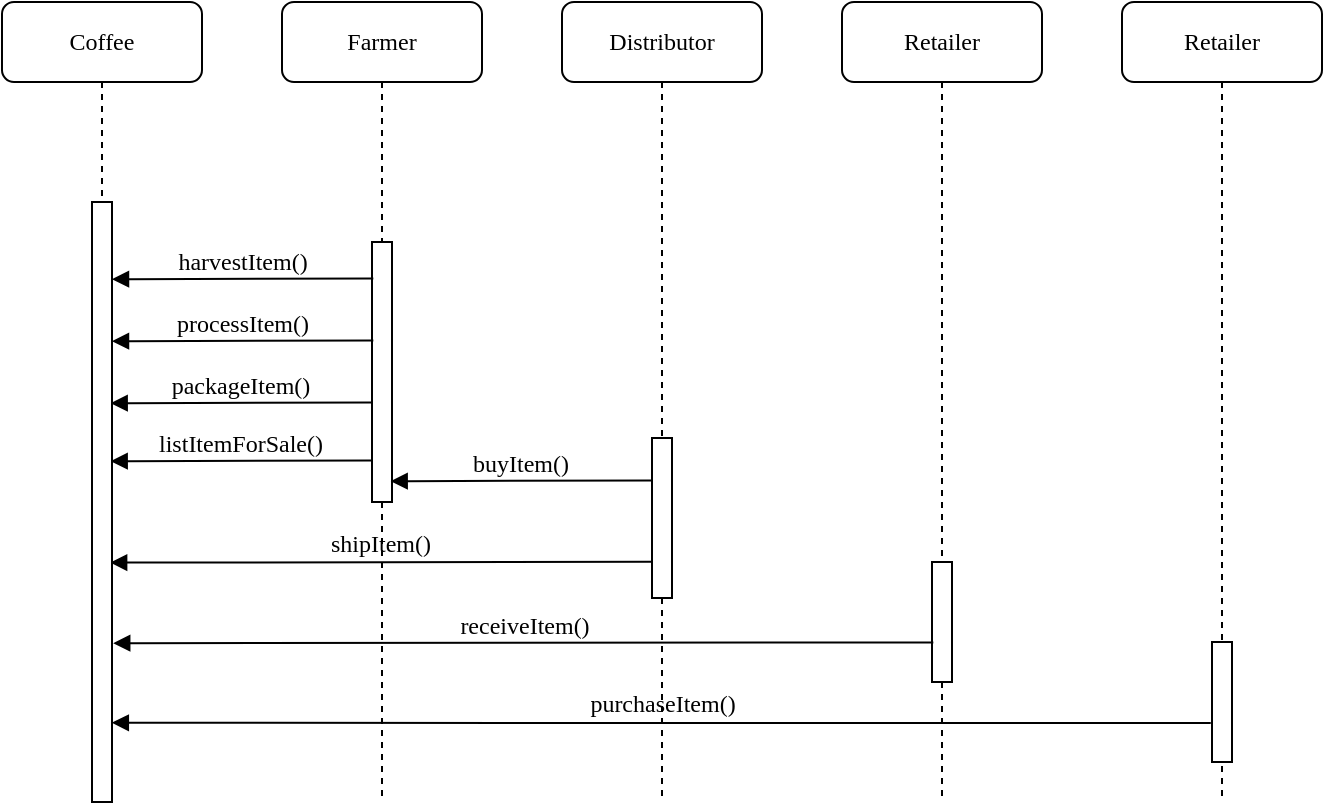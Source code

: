 <mxfile version="20.6.0" type="device"><diagram name="Page-1" id="13e1069c-82ec-6db2-03f1-153e76fe0fe0"><mxGraphModel dx="770" dy="365" grid="1" gridSize="10" guides="1" tooltips="1" connect="1" arrows="1" fold="1" page="1" pageScale="1" pageWidth="1100" pageHeight="850" background="none" math="0" shadow="0"><root><mxCell id="0"/><mxCell id="1" parent="0"/><mxCell id="7baba1c4bc27f4b0-2" value="Farmer" style="shape=umlLifeline;perimeter=lifelinePerimeter;whiteSpace=wrap;html=1;container=1;collapsible=0;recursiveResize=0;outlineConnect=0;rounded=1;shadow=0;comic=0;labelBackgroundColor=none;strokeWidth=1;fontFamily=Verdana;fontSize=12;align=center;" parent="1" vertex="1"><mxGeometry x="240" y="80" width="100" height="400" as="geometry"/></mxCell><mxCell id="7baba1c4bc27f4b0-10" value="" style="html=1;points=[];perimeter=orthogonalPerimeter;rounded=0;shadow=0;comic=0;labelBackgroundColor=none;strokeWidth=1;fontFamily=Verdana;fontSize=12;align=center;" parent="7baba1c4bc27f4b0-2" vertex="1"><mxGeometry x="45" y="120" width="10" height="130" as="geometry"/></mxCell><mxCell id="76I9Ik4IVVYoObgNyJdI-17" value="processItem()" style="html=1;verticalAlign=bottom;endArrow=block;labelBackgroundColor=none;fontFamily=Verdana;fontSize=12;edgeStyle=elbowEdgeStyle;elbow=vertical;entryX=0.967;entryY=0.07;entryDx=0;entryDy=0;entryPerimeter=0;exitX=0.033;exitY=0.074;exitDx=0;exitDy=0;exitPerimeter=0;" edge="1" parent="7baba1c4bc27f4b0-2"><mxGeometry relative="1" as="geometry"><mxPoint x="45.66" y="169.22" as="sourcePoint"/><mxPoint x="-85.0" y="169.0" as="targetPoint"/><Array as="points"><mxPoint x="50.33" y="169.6"/><mxPoint x="-19.67" y="169.6"/><mxPoint x="-9.67" y="159.6"/><mxPoint x="-29.67" y="149.6"/><mxPoint x="130.33" y="509.6"/></Array></mxGeometry></mxCell><mxCell id="76I9Ik4IVVYoObgNyJdI-18" value="packageItem()" style="html=1;verticalAlign=bottom;endArrow=block;labelBackgroundColor=none;fontFamily=Verdana;fontSize=12;edgeStyle=elbowEdgeStyle;elbow=vertical;entryX=0.967;entryY=0.07;entryDx=0;entryDy=0;entryPerimeter=0;exitX=0.033;exitY=0.074;exitDx=0;exitDy=0;exitPerimeter=0;" edge="1" parent="7baba1c4bc27f4b0-2"><mxGeometry relative="1" as="geometry"><mxPoint x="45.0" y="200.22" as="sourcePoint"/><mxPoint x="-85.66" y="200" as="targetPoint"/><Array as="points"><mxPoint x="49.67" y="200.6"/><mxPoint x="-20.33" y="200.6"/><mxPoint x="-10.33" y="190.6"/><mxPoint x="-30.33" y="180.6"/><mxPoint x="129.67" y="540.6"/></Array></mxGeometry></mxCell><mxCell id="76I9Ik4IVVYoObgNyJdI-19" value="listItemForSale()" style="html=1;verticalAlign=bottom;endArrow=block;labelBackgroundColor=none;fontFamily=Verdana;fontSize=12;edgeStyle=elbowEdgeStyle;elbow=vertical;entryX=0.967;entryY=0.07;entryDx=0;entryDy=0;entryPerimeter=0;exitX=0.033;exitY=0.074;exitDx=0;exitDy=0;exitPerimeter=0;" edge="1" parent="7baba1c4bc27f4b0-2"><mxGeometry relative="1" as="geometry"><mxPoint x="45.0" y="229.22" as="sourcePoint"/><mxPoint x="-85.66" y="229" as="targetPoint"/><Array as="points"><mxPoint x="49.67" y="229.6"/><mxPoint x="-20.33" y="229.6"/><mxPoint x="-10.33" y="219.6"/><mxPoint x="-30.33" y="209.6"/><mxPoint x="129.67" y="569.6"/></Array></mxGeometry></mxCell><mxCell id="7baba1c4bc27f4b0-3" value="Distributor" style="shape=umlLifeline;perimeter=lifelinePerimeter;whiteSpace=wrap;html=1;container=1;collapsible=0;recursiveResize=0;outlineConnect=0;rounded=1;shadow=0;comic=0;labelBackgroundColor=none;strokeWidth=1;fontFamily=Verdana;fontSize=12;align=center;" parent="1" vertex="1"><mxGeometry x="380" y="80" width="100" height="400" as="geometry"/></mxCell><mxCell id="7baba1c4bc27f4b0-13" value="" style="html=1;points=[];perimeter=orthogonalPerimeter;rounded=0;shadow=0;comic=0;labelBackgroundColor=none;strokeWidth=1;fontFamily=Verdana;fontSize=12;align=center;" parent="7baba1c4bc27f4b0-3" vertex="1"><mxGeometry x="45" y="218" width="10" height="80" as="geometry"/></mxCell><mxCell id="76I9Ik4IVVYoObgNyJdI-20" value="buyItem()" style="html=1;verticalAlign=bottom;endArrow=block;labelBackgroundColor=none;fontFamily=Verdana;fontSize=12;edgeStyle=elbowEdgeStyle;elbow=vertical;entryX=0.967;entryY=0.07;entryDx=0;entryDy=0;entryPerimeter=0;exitX=0.033;exitY=0.074;exitDx=0;exitDy=0;exitPerimeter=0;" edge="1" parent="7baba1c4bc27f4b0-3"><mxGeometry relative="1" as="geometry"><mxPoint x="45.0" y="239.22" as="sourcePoint"/><mxPoint x="-85.66" y="239" as="targetPoint"/><Array as="points"><mxPoint x="49.67" y="239.6"/><mxPoint x="-20.33" y="239.6"/><mxPoint x="-10.33" y="229.6"/><mxPoint x="-30.33" y="219.6"/><mxPoint x="129.67" y="579.6"/></Array></mxGeometry></mxCell><mxCell id="76I9Ik4IVVYoObgNyJdI-24" value="shipItem()" style="html=1;verticalAlign=bottom;endArrow=block;labelBackgroundColor=none;fontFamily=Verdana;fontSize=12;edgeStyle=elbowEdgeStyle;elbow=vertical;entryX=0.907;entryY=0.602;entryDx=0;entryDy=0;entryPerimeter=0;exitX=0.033;exitY=0.074;exitDx=0;exitDy=0;exitPerimeter=0;" edge="1" parent="7baba1c4bc27f4b0-3" target="7baba1c4bc27f4b0-9"><mxGeometry relative="1" as="geometry"><mxPoint x="45.0" y="279.92" as="sourcePoint"/><mxPoint x="-223.41" y="280.86" as="targetPoint"/><Array as="points"><mxPoint x="49.67" y="280.3"/><mxPoint x="-20.33" y="280.3"/><mxPoint x="-10.33" y="270.3"/><mxPoint x="-30.33" y="260.3"/><mxPoint x="129.67" y="620.3"/></Array></mxGeometry></mxCell><mxCell id="7baba1c4bc27f4b0-8" value="Coffee" style="shape=umlLifeline;perimeter=lifelinePerimeter;whiteSpace=wrap;html=1;container=1;collapsible=0;recursiveResize=0;outlineConnect=0;rounded=1;shadow=0;comic=0;labelBackgroundColor=none;strokeWidth=1;fontFamily=Verdana;fontSize=12;align=center;" parent="1" vertex="1"><mxGeometry x="100" y="80" width="100" height="400" as="geometry"/></mxCell><mxCell id="7baba1c4bc27f4b0-9" value="" style="html=1;points=[];perimeter=orthogonalPerimeter;rounded=0;shadow=0;comic=0;labelBackgroundColor=none;strokeWidth=1;fontFamily=Verdana;fontSize=12;align=center;" parent="7baba1c4bc27f4b0-8" vertex="1"><mxGeometry x="45" y="100" width="10" height="300" as="geometry"/></mxCell><mxCell id="76I9Ik4IVVYoObgNyJdI-1" value="Retailer" style="shape=umlLifeline;perimeter=lifelinePerimeter;whiteSpace=wrap;html=1;container=1;collapsible=0;recursiveResize=0;outlineConnect=0;rounded=1;shadow=0;comic=0;labelBackgroundColor=none;strokeWidth=1;fontFamily=Verdana;fontSize=12;align=center;" vertex="1" parent="1"><mxGeometry x="520" y="80" width="100" height="400" as="geometry"/></mxCell><mxCell id="76I9Ik4IVVYoObgNyJdI-2" value="" style="html=1;points=[];perimeter=orthogonalPerimeter;rounded=0;shadow=0;comic=0;labelBackgroundColor=none;strokeWidth=1;fontFamily=Verdana;fontSize=12;align=center;" vertex="1" parent="76I9Ik4IVVYoObgNyJdI-1"><mxGeometry x="45" y="280" width="10" height="60" as="geometry"/></mxCell><mxCell id="76I9Ik4IVVYoObgNyJdI-8" value="Retailer" style="shape=umlLifeline;perimeter=lifelinePerimeter;whiteSpace=wrap;html=1;container=1;collapsible=0;recursiveResize=0;outlineConnect=0;rounded=1;shadow=0;comic=0;labelBackgroundColor=none;strokeWidth=1;fontFamily=Verdana;fontSize=12;align=center;" vertex="1" parent="1"><mxGeometry x="660" y="80" width="100" height="400" as="geometry"/></mxCell><mxCell id="76I9Ik4IVVYoObgNyJdI-9" value="" style="html=1;points=[];perimeter=orthogonalPerimeter;rounded=0;shadow=0;comic=0;labelBackgroundColor=none;strokeWidth=1;fontFamily=Verdana;fontSize=12;align=center;" vertex="1" parent="76I9Ik4IVVYoObgNyJdI-8"><mxGeometry x="45" y="320" width="10" height="60" as="geometry"/></mxCell><mxCell id="76I9Ik4IVVYoObgNyJdI-22" value="harvestItem()" style="html=1;verticalAlign=bottom;endArrow=block;labelBackgroundColor=none;fontFamily=Verdana;fontSize=12;edgeStyle=elbowEdgeStyle;elbow=vertical;entryX=0.967;entryY=0.07;entryDx=0;entryDy=0;entryPerimeter=0;exitX=0.033;exitY=0.074;exitDx=0;exitDy=0;exitPerimeter=0;" edge="1" parent="1"><mxGeometry relative="1" as="geometry"><mxPoint x="285.66" y="218.22" as="sourcePoint"/><mxPoint x="155.0" y="218" as="targetPoint"/><Array as="points"><mxPoint x="290.33" y="218.6"/><mxPoint x="220.33" y="218.6"/><mxPoint x="230.33" y="208.6"/><mxPoint x="210.33" y="198.6"/><mxPoint x="370.33" y="558.6"/></Array></mxGeometry></mxCell><mxCell id="76I9Ik4IVVYoObgNyJdI-23" value="receiveItem()" style="html=1;verticalAlign=bottom;endArrow=block;labelBackgroundColor=none;fontFamily=Verdana;fontSize=12;edgeStyle=elbowEdgeStyle;elbow=vertical;entryX=1.061;entryY=0.527;entryDx=0;entryDy=0;entryPerimeter=0;exitX=0.033;exitY=0.074;exitDx=0;exitDy=0;exitPerimeter=0;" edge="1" parent="1"><mxGeometry relative="1" as="geometry"><mxPoint x="565.66" y="400.22" as="sourcePoint"/><mxPoint x="155.61" y="401.34" as="targetPoint"/><Array as="points"><mxPoint x="570.33" y="400.6"/><mxPoint x="500.33" y="400.6"/><mxPoint x="510.33" y="390.6"/><mxPoint x="490.33" y="380.6"/><mxPoint x="650.33" y="740.6"/></Array></mxGeometry></mxCell><mxCell id="76I9Ik4IVVYoObgNyJdI-25" value="purchaseItem()" style="html=1;verticalAlign=bottom;endArrow=block;labelBackgroundColor=none;fontFamily=Verdana;fontSize=12;edgeStyle=elbowEdgeStyle;elbow=vertical;exitX=-0.061;exitY=0.676;exitDx=0;exitDy=0;exitPerimeter=0;entryX=0.992;entryY=0.866;entryDx=0;entryDy=0;entryPerimeter=0;" edge="1" parent="1" source="76I9Ik4IVVYoObgNyJdI-9" target="7baba1c4bc27f4b0-9"><mxGeometry relative="1" as="geometry"><mxPoint x="570.05" y="440.0" as="sourcePoint"/><mxPoint x="160" y="440" as="targetPoint"/><Array as="points"><mxPoint x="574.72" y="440.38"/><mxPoint x="504.72" y="440.38"/><mxPoint x="514.72" y="430.38"/><mxPoint x="494.72" y="420.38"/><mxPoint x="654.72" y="780.38"/></Array></mxGeometry></mxCell></root></mxGraphModel></diagram></mxfile>